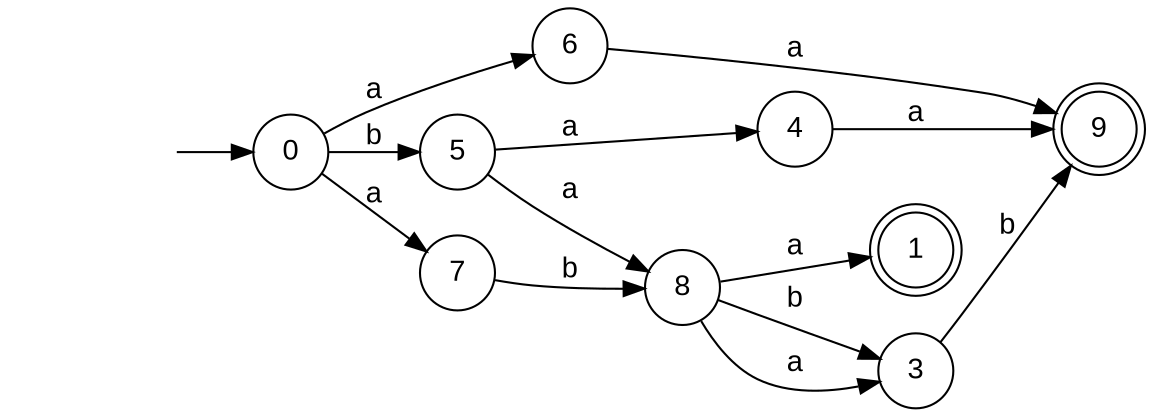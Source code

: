 // FSA of the language (graphviz-format)
digraph dfa {
  rankdir = LR
  node [shape = circle, style = filled, fillcolor = white, fontname = Arial]
  edge [fontname = Arial]
  dummy [style = filled, fontcolor = white, color = white]
  
  dummy -> 0
  1 [shape = doublecircle]
  9 [shape = doublecircle]
  6 -> 9 [label = "a"]
  4 -> 9 [label = "a"]
  0 -> 6 [label = "a"]
  5 -> 4 [label = "a"]
  0 -> 5 [label = "b"]
  5 -> 8 [label = "a"]
  3 -> 9 [label = "b"]
  8 -> 3 [label = "b"]
  8 -> 3 [label = "a"]
  7 -> 8 [label = "b"]
  8 -> 1 [label = "a"]
  0 -> 7 [label = "a"]
}
